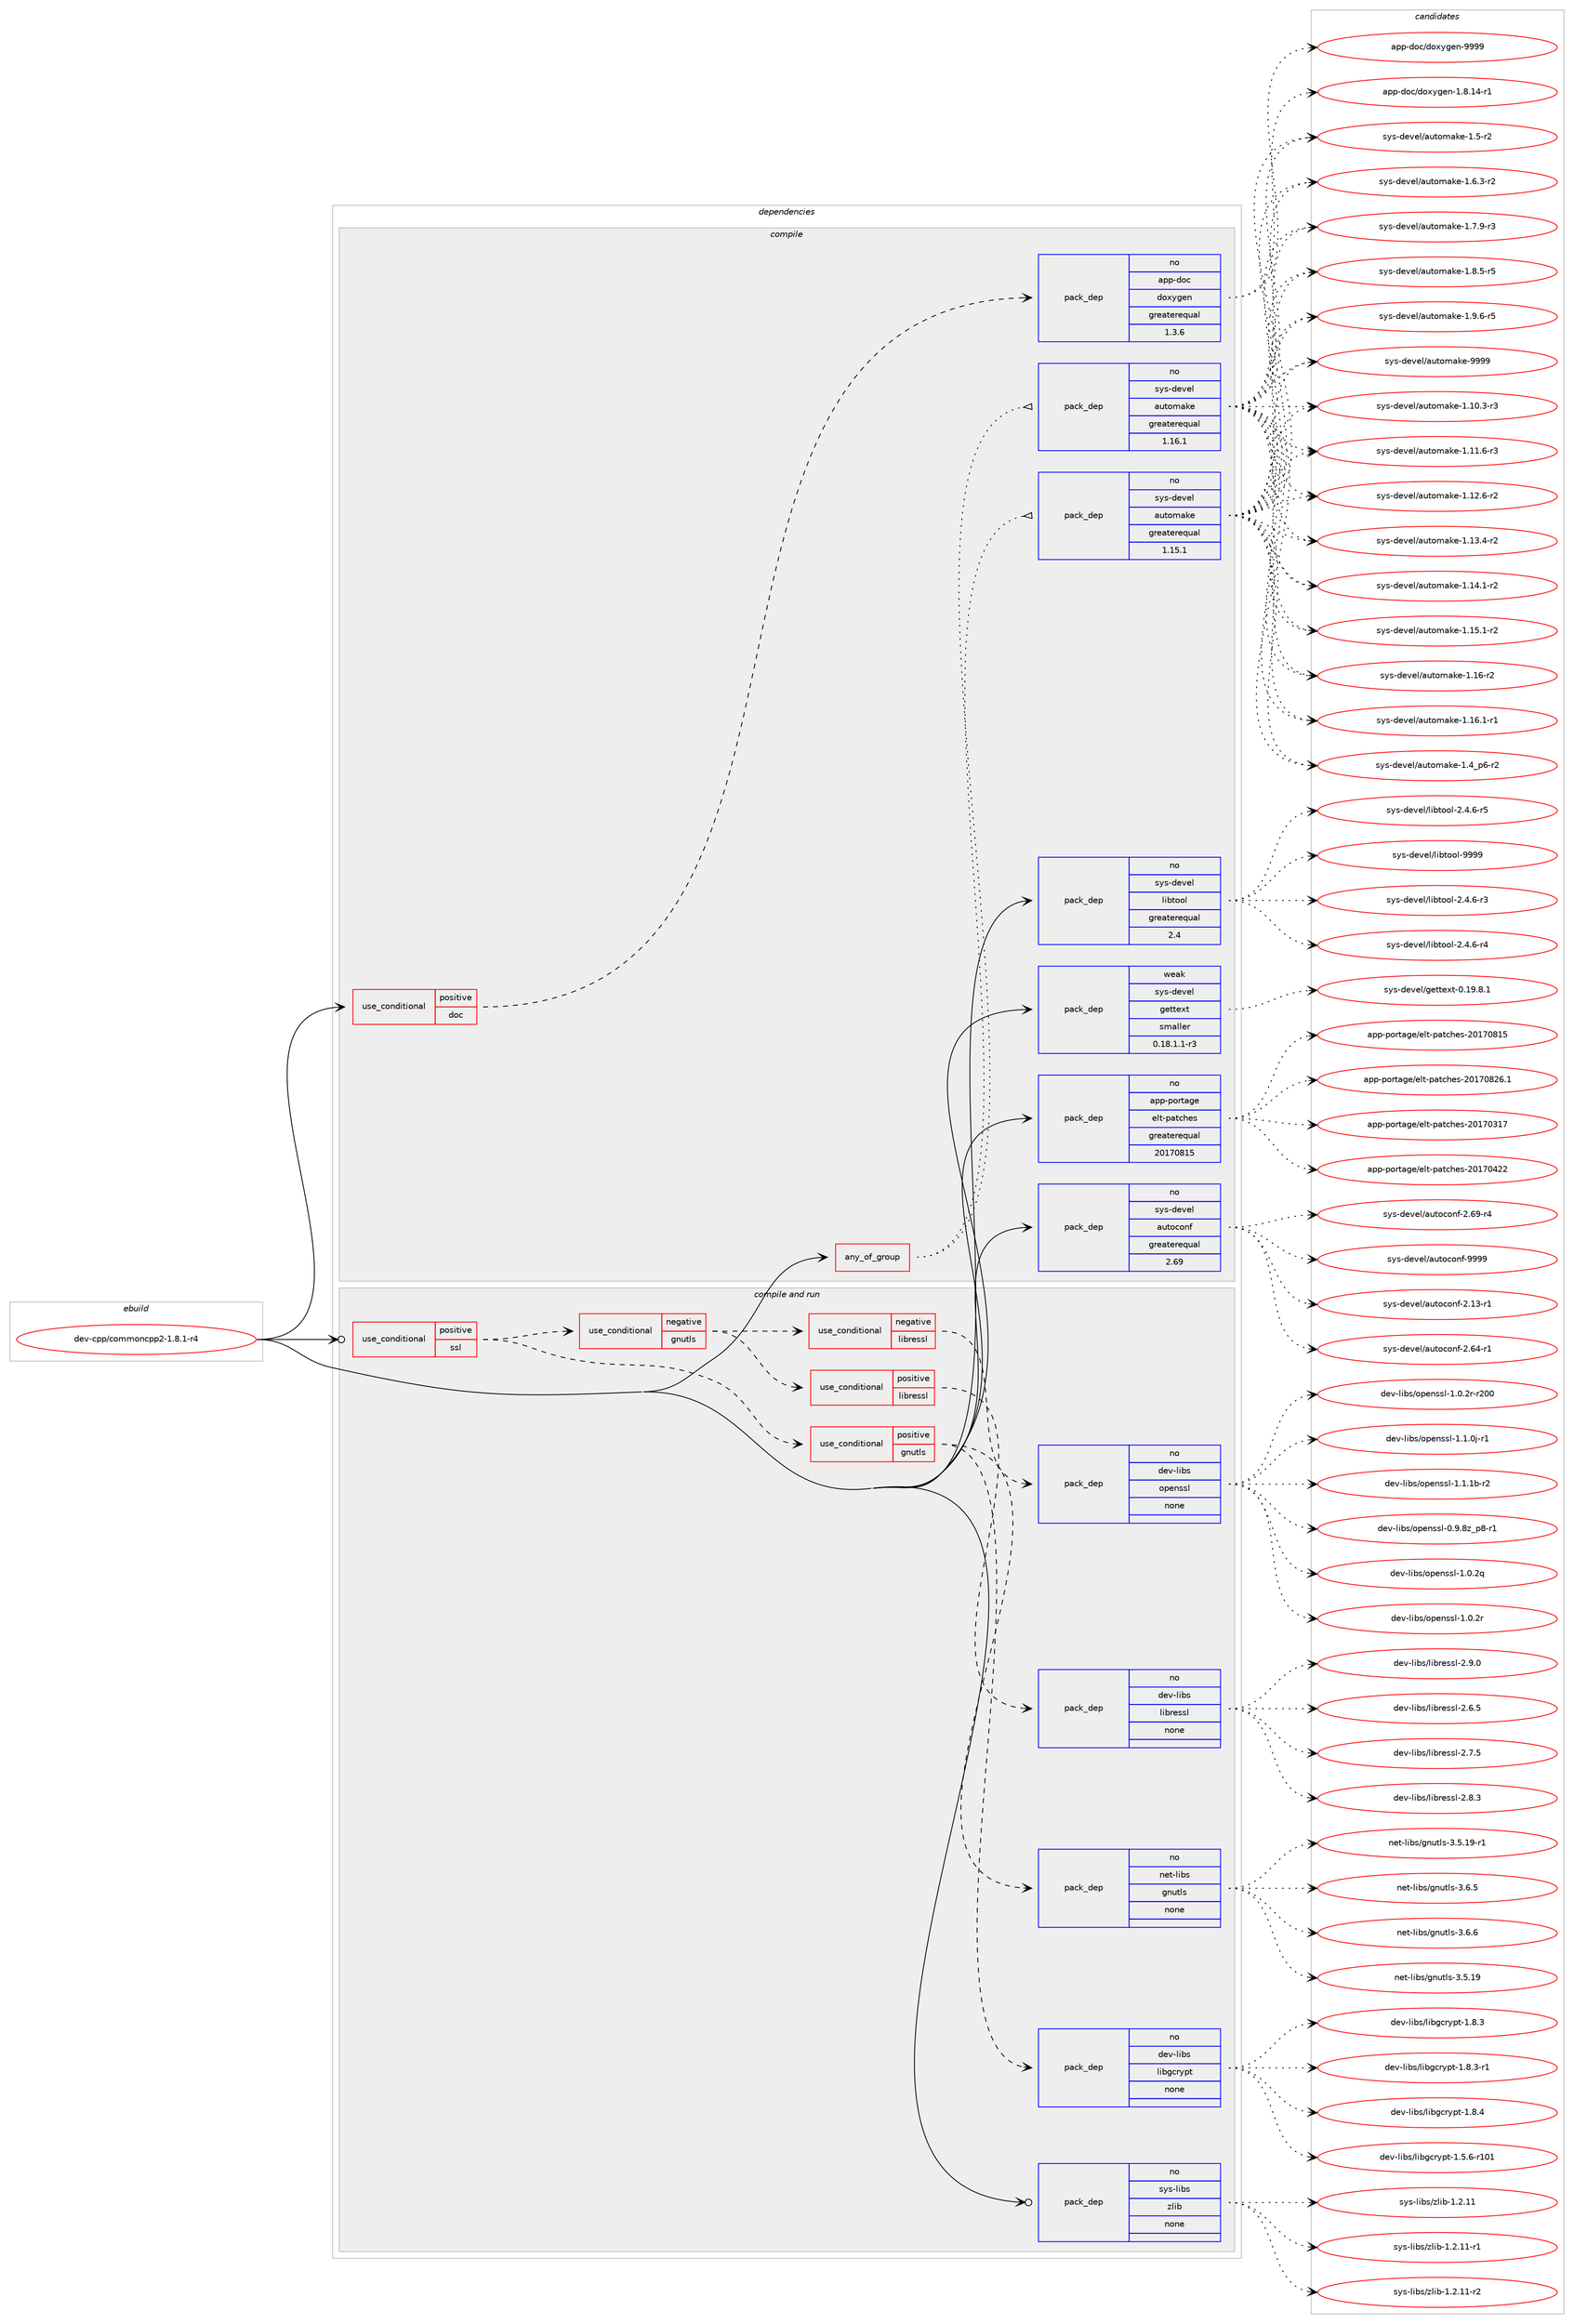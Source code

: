 digraph prolog {

# *************
# Graph options
# *************

newrank=true;
concentrate=true;
compound=true;
graph [rankdir=LR,fontname=Helvetica,fontsize=10,ranksep=1.5];#, ranksep=2.5, nodesep=0.2];
edge  [arrowhead=vee];
node  [fontname=Helvetica,fontsize=10];

# **********
# The ebuild
# **********

subgraph cluster_leftcol {
color=gray;
rank=same;
label=<<i>ebuild</i>>;
id [label="dev-cpp/commoncpp2-1.8.1-r4", color=red, width=4, href="../dev-cpp/commoncpp2-1.8.1-r4.svg"];
}

# ****************
# The dependencies
# ****************

subgraph cluster_midcol {
color=gray;
label=<<i>dependencies</i>>;
subgraph cluster_compile {
fillcolor="#eeeeee";
style=filled;
label=<<i>compile</i>>;
subgraph any20319 {
dependency1317009 [label=<<TABLE BORDER="0" CELLBORDER="1" CELLSPACING="0" CELLPADDING="4"><TR><TD CELLPADDING="10">any_of_group</TD></TR></TABLE>>, shape=none, color=red];subgraph pack939651 {
dependency1317010 [label=<<TABLE BORDER="0" CELLBORDER="1" CELLSPACING="0" CELLPADDING="4" WIDTH="220"><TR><TD ROWSPAN="6" CELLPADDING="30">pack_dep</TD></TR><TR><TD WIDTH="110">no</TD></TR><TR><TD>sys-devel</TD></TR><TR><TD>automake</TD></TR><TR><TD>greaterequal</TD></TR><TR><TD>1.16.1</TD></TR></TABLE>>, shape=none, color=blue];
}
dependency1317009:e -> dependency1317010:w [weight=20,style="dotted",arrowhead="oinv"];
subgraph pack939652 {
dependency1317011 [label=<<TABLE BORDER="0" CELLBORDER="1" CELLSPACING="0" CELLPADDING="4" WIDTH="220"><TR><TD ROWSPAN="6" CELLPADDING="30">pack_dep</TD></TR><TR><TD WIDTH="110">no</TD></TR><TR><TD>sys-devel</TD></TR><TR><TD>automake</TD></TR><TR><TD>greaterequal</TD></TR><TR><TD>1.15.1</TD></TR></TABLE>>, shape=none, color=blue];
}
dependency1317009:e -> dependency1317011:w [weight=20,style="dotted",arrowhead="oinv"];
}
id:e -> dependency1317009:w [weight=20,style="solid",arrowhead="vee"];
subgraph cond356489 {
dependency1317012 [label=<<TABLE BORDER="0" CELLBORDER="1" CELLSPACING="0" CELLPADDING="4"><TR><TD ROWSPAN="3" CELLPADDING="10">use_conditional</TD></TR><TR><TD>positive</TD></TR><TR><TD>doc</TD></TR></TABLE>>, shape=none, color=red];
subgraph pack939653 {
dependency1317013 [label=<<TABLE BORDER="0" CELLBORDER="1" CELLSPACING="0" CELLPADDING="4" WIDTH="220"><TR><TD ROWSPAN="6" CELLPADDING="30">pack_dep</TD></TR><TR><TD WIDTH="110">no</TD></TR><TR><TD>app-doc</TD></TR><TR><TD>doxygen</TD></TR><TR><TD>greaterequal</TD></TR><TR><TD>1.3.6</TD></TR></TABLE>>, shape=none, color=blue];
}
dependency1317012:e -> dependency1317013:w [weight=20,style="dashed",arrowhead="vee"];
}
id:e -> dependency1317012:w [weight=20,style="solid",arrowhead="vee"];
subgraph pack939654 {
dependency1317014 [label=<<TABLE BORDER="0" CELLBORDER="1" CELLSPACING="0" CELLPADDING="4" WIDTH="220"><TR><TD ROWSPAN="6" CELLPADDING="30">pack_dep</TD></TR><TR><TD WIDTH="110">no</TD></TR><TR><TD>app-portage</TD></TR><TR><TD>elt-patches</TD></TR><TR><TD>greaterequal</TD></TR><TR><TD>20170815</TD></TR></TABLE>>, shape=none, color=blue];
}
id:e -> dependency1317014:w [weight=20,style="solid",arrowhead="vee"];
subgraph pack939655 {
dependency1317015 [label=<<TABLE BORDER="0" CELLBORDER="1" CELLSPACING="0" CELLPADDING="4" WIDTH="220"><TR><TD ROWSPAN="6" CELLPADDING="30">pack_dep</TD></TR><TR><TD WIDTH="110">no</TD></TR><TR><TD>sys-devel</TD></TR><TR><TD>autoconf</TD></TR><TR><TD>greaterequal</TD></TR><TR><TD>2.69</TD></TR></TABLE>>, shape=none, color=blue];
}
id:e -> dependency1317015:w [weight=20,style="solid",arrowhead="vee"];
subgraph pack939656 {
dependency1317016 [label=<<TABLE BORDER="0" CELLBORDER="1" CELLSPACING="0" CELLPADDING="4" WIDTH="220"><TR><TD ROWSPAN="6" CELLPADDING="30">pack_dep</TD></TR><TR><TD WIDTH="110">no</TD></TR><TR><TD>sys-devel</TD></TR><TR><TD>libtool</TD></TR><TR><TD>greaterequal</TD></TR><TR><TD>2.4</TD></TR></TABLE>>, shape=none, color=blue];
}
id:e -> dependency1317016:w [weight=20,style="solid",arrowhead="vee"];
subgraph pack939657 {
dependency1317017 [label=<<TABLE BORDER="0" CELLBORDER="1" CELLSPACING="0" CELLPADDING="4" WIDTH="220"><TR><TD ROWSPAN="6" CELLPADDING="30">pack_dep</TD></TR><TR><TD WIDTH="110">weak</TD></TR><TR><TD>sys-devel</TD></TR><TR><TD>gettext</TD></TR><TR><TD>smaller</TD></TR><TR><TD>0.18.1.1-r3</TD></TR></TABLE>>, shape=none, color=blue];
}
id:e -> dependency1317017:w [weight=20,style="solid",arrowhead="vee"];
}
subgraph cluster_compileandrun {
fillcolor="#eeeeee";
style=filled;
label=<<i>compile and run</i>>;
subgraph cond356490 {
dependency1317018 [label=<<TABLE BORDER="0" CELLBORDER="1" CELLSPACING="0" CELLPADDING="4"><TR><TD ROWSPAN="3" CELLPADDING="10">use_conditional</TD></TR><TR><TD>positive</TD></TR><TR><TD>ssl</TD></TR></TABLE>>, shape=none, color=red];
subgraph cond356491 {
dependency1317019 [label=<<TABLE BORDER="0" CELLBORDER="1" CELLSPACING="0" CELLPADDING="4"><TR><TD ROWSPAN="3" CELLPADDING="10">use_conditional</TD></TR><TR><TD>positive</TD></TR><TR><TD>gnutls</TD></TR></TABLE>>, shape=none, color=red];
subgraph pack939658 {
dependency1317020 [label=<<TABLE BORDER="0" CELLBORDER="1" CELLSPACING="0" CELLPADDING="4" WIDTH="220"><TR><TD ROWSPAN="6" CELLPADDING="30">pack_dep</TD></TR><TR><TD WIDTH="110">no</TD></TR><TR><TD>dev-libs</TD></TR><TR><TD>libgcrypt</TD></TR><TR><TD>none</TD></TR><TR><TD></TD></TR></TABLE>>, shape=none, color=blue];
}
dependency1317019:e -> dependency1317020:w [weight=20,style="dashed",arrowhead="vee"];
subgraph pack939659 {
dependency1317021 [label=<<TABLE BORDER="0" CELLBORDER="1" CELLSPACING="0" CELLPADDING="4" WIDTH="220"><TR><TD ROWSPAN="6" CELLPADDING="30">pack_dep</TD></TR><TR><TD WIDTH="110">no</TD></TR><TR><TD>net-libs</TD></TR><TR><TD>gnutls</TD></TR><TR><TD>none</TD></TR><TR><TD></TD></TR></TABLE>>, shape=none, color=blue];
}
dependency1317019:e -> dependency1317021:w [weight=20,style="dashed",arrowhead="vee"];
}
dependency1317018:e -> dependency1317019:w [weight=20,style="dashed",arrowhead="vee"];
subgraph cond356492 {
dependency1317022 [label=<<TABLE BORDER="0" CELLBORDER="1" CELLSPACING="0" CELLPADDING="4"><TR><TD ROWSPAN="3" CELLPADDING="10">use_conditional</TD></TR><TR><TD>negative</TD></TR><TR><TD>gnutls</TD></TR></TABLE>>, shape=none, color=red];
subgraph cond356493 {
dependency1317023 [label=<<TABLE BORDER="0" CELLBORDER="1" CELLSPACING="0" CELLPADDING="4"><TR><TD ROWSPAN="3" CELLPADDING="10">use_conditional</TD></TR><TR><TD>negative</TD></TR><TR><TD>libressl</TD></TR></TABLE>>, shape=none, color=red];
subgraph pack939660 {
dependency1317024 [label=<<TABLE BORDER="0" CELLBORDER="1" CELLSPACING="0" CELLPADDING="4" WIDTH="220"><TR><TD ROWSPAN="6" CELLPADDING="30">pack_dep</TD></TR><TR><TD WIDTH="110">no</TD></TR><TR><TD>dev-libs</TD></TR><TR><TD>openssl</TD></TR><TR><TD>none</TD></TR><TR><TD></TD></TR></TABLE>>, shape=none, color=blue];
}
dependency1317023:e -> dependency1317024:w [weight=20,style="dashed",arrowhead="vee"];
}
dependency1317022:e -> dependency1317023:w [weight=20,style="dashed",arrowhead="vee"];
subgraph cond356494 {
dependency1317025 [label=<<TABLE BORDER="0" CELLBORDER="1" CELLSPACING="0" CELLPADDING="4"><TR><TD ROWSPAN="3" CELLPADDING="10">use_conditional</TD></TR><TR><TD>positive</TD></TR><TR><TD>libressl</TD></TR></TABLE>>, shape=none, color=red];
subgraph pack939661 {
dependency1317026 [label=<<TABLE BORDER="0" CELLBORDER="1" CELLSPACING="0" CELLPADDING="4" WIDTH="220"><TR><TD ROWSPAN="6" CELLPADDING="30">pack_dep</TD></TR><TR><TD WIDTH="110">no</TD></TR><TR><TD>dev-libs</TD></TR><TR><TD>libressl</TD></TR><TR><TD>none</TD></TR><TR><TD></TD></TR></TABLE>>, shape=none, color=blue];
}
dependency1317025:e -> dependency1317026:w [weight=20,style="dashed",arrowhead="vee"];
}
dependency1317022:e -> dependency1317025:w [weight=20,style="dashed",arrowhead="vee"];
}
dependency1317018:e -> dependency1317022:w [weight=20,style="dashed",arrowhead="vee"];
}
id:e -> dependency1317018:w [weight=20,style="solid",arrowhead="odotvee"];
subgraph pack939662 {
dependency1317027 [label=<<TABLE BORDER="0" CELLBORDER="1" CELLSPACING="0" CELLPADDING="4" WIDTH="220"><TR><TD ROWSPAN="6" CELLPADDING="30">pack_dep</TD></TR><TR><TD WIDTH="110">no</TD></TR><TR><TD>sys-libs</TD></TR><TR><TD>zlib</TD></TR><TR><TD>none</TD></TR><TR><TD></TD></TR></TABLE>>, shape=none, color=blue];
}
id:e -> dependency1317027:w [weight=20,style="solid",arrowhead="odotvee"];
}
subgraph cluster_run {
fillcolor="#eeeeee";
style=filled;
label=<<i>run</i>>;
}
}

# **************
# The candidates
# **************

subgraph cluster_choices {
rank=same;
color=gray;
label=<<i>candidates</i>>;

subgraph choice939651 {
color=black;
nodesep=1;
choice11512111545100101118101108479711711611110997107101454946494846514511451 [label="sys-devel/automake-1.10.3-r3", color=red, width=4,href="../sys-devel/automake-1.10.3-r3.svg"];
choice11512111545100101118101108479711711611110997107101454946494946544511451 [label="sys-devel/automake-1.11.6-r3", color=red, width=4,href="../sys-devel/automake-1.11.6-r3.svg"];
choice11512111545100101118101108479711711611110997107101454946495046544511450 [label="sys-devel/automake-1.12.6-r2", color=red, width=4,href="../sys-devel/automake-1.12.6-r2.svg"];
choice11512111545100101118101108479711711611110997107101454946495146524511450 [label="sys-devel/automake-1.13.4-r2", color=red, width=4,href="../sys-devel/automake-1.13.4-r2.svg"];
choice11512111545100101118101108479711711611110997107101454946495246494511450 [label="sys-devel/automake-1.14.1-r2", color=red, width=4,href="../sys-devel/automake-1.14.1-r2.svg"];
choice11512111545100101118101108479711711611110997107101454946495346494511450 [label="sys-devel/automake-1.15.1-r2", color=red, width=4,href="../sys-devel/automake-1.15.1-r2.svg"];
choice1151211154510010111810110847971171161111099710710145494649544511450 [label="sys-devel/automake-1.16-r2", color=red, width=4,href="../sys-devel/automake-1.16-r2.svg"];
choice11512111545100101118101108479711711611110997107101454946495446494511449 [label="sys-devel/automake-1.16.1-r1", color=red, width=4,href="../sys-devel/automake-1.16.1-r1.svg"];
choice115121115451001011181011084797117116111109971071014549465295112544511450 [label="sys-devel/automake-1.4_p6-r2", color=red, width=4,href="../sys-devel/automake-1.4_p6-r2.svg"];
choice11512111545100101118101108479711711611110997107101454946534511450 [label="sys-devel/automake-1.5-r2", color=red, width=4,href="../sys-devel/automake-1.5-r2.svg"];
choice115121115451001011181011084797117116111109971071014549465446514511450 [label="sys-devel/automake-1.6.3-r2", color=red, width=4,href="../sys-devel/automake-1.6.3-r2.svg"];
choice115121115451001011181011084797117116111109971071014549465546574511451 [label="sys-devel/automake-1.7.9-r3", color=red, width=4,href="../sys-devel/automake-1.7.9-r3.svg"];
choice115121115451001011181011084797117116111109971071014549465646534511453 [label="sys-devel/automake-1.8.5-r5", color=red, width=4,href="../sys-devel/automake-1.8.5-r5.svg"];
choice115121115451001011181011084797117116111109971071014549465746544511453 [label="sys-devel/automake-1.9.6-r5", color=red, width=4,href="../sys-devel/automake-1.9.6-r5.svg"];
choice115121115451001011181011084797117116111109971071014557575757 [label="sys-devel/automake-9999", color=red, width=4,href="../sys-devel/automake-9999.svg"];
dependency1317010:e -> choice11512111545100101118101108479711711611110997107101454946494846514511451:w [style=dotted,weight="100"];
dependency1317010:e -> choice11512111545100101118101108479711711611110997107101454946494946544511451:w [style=dotted,weight="100"];
dependency1317010:e -> choice11512111545100101118101108479711711611110997107101454946495046544511450:w [style=dotted,weight="100"];
dependency1317010:e -> choice11512111545100101118101108479711711611110997107101454946495146524511450:w [style=dotted,weight="100"];
dependency1317010:e -> choice11512111545100101118101108479711711611110997107101454946495246494511450:w [style=dotted,weight="100"];
dependency1317010:e -> choice11512111545100101118101108479711711611110997107101454946495346494511450:w [style=dotted,weight="100"];
dependency1317010:e -> choice1151211154510010111810110847971171161111099710710145494649544511450:w [style=dotted,weight="100"];
dependency1317010:e -> choice11512111545100101118101108479711711611110997107101454946495446494511449:w [style=dotted,weight="100"];
dependency1317010:e -> choice115121115451001011181011084797117116111109971071014549465295112544511450:w [style=dotted,weight="100"];
dependency1317010:e -> choice11512111545100101118101108479711711611110997107101454946534511450:w [style=dotted,weight="100"];
dependency1317010:e -> choice115121115451001011181011084797117116111109971071014549465446514511450:w [style=dotted,weight="100"];
dependency1317010:e -> choice115121115451001011181011084797117116111109971071014549465546574511451:w [style=dotted,weight="100"];
dependency1317010:e -> choice115121115451001011181011084797117116111109971071014549465646534511453:w [style=dotted,weight="100"];
dependency1317010:e -> choice115121115451001011181011084797117116111109971071014549465746544511453:w [style=dotted,weight="100"];
dependency1317010:e -> choice115121115451001011181011084797117116111109971071014557575757:w [style=dotted,weight="100"];
}
subgraph choice939652 {
color=black;
nodesep=1;
choice11512111545100101118101108479711711611110997107101454946494846514511451 [label="sys-devel/automake-1.10.3-r3", color=red, width=4,href="../sys-devel/automake-1.10.3-r3.svg"];
choice11512111545100101118101108479711711611110997107101454946494946544511451 [label="sys-devel/automake-1.11.6-r3", color=red, width=4,href="../sys-devel/automake-1.11.6-r3.svg"];
choice11512111545100101118101108479711711611110997107101454946495046544511450 [label="sys-devel/automake-1.12.6-r2", color=red, width=4,href="../sys-devel/automake-1.12.6-r2.svg"];
choice11512111545100101118101108479711711611110997107101454946495146524511450 [label="sys-devel/automake-1.13.4-r2", color=red, width=4,href="../sys-devel/automake-1.13.4-r2.svg"];
choice11512111545100101118101108479711711611110997107101454946495246494511450 [label="sys-devel/automake-1.14.1-r2", color=red, width=4,href="../sys-devel/automake-1.14.1-r2.svg"];
choice11512111545100101118101108479711711611110997107101454946495346494511450 [label="sys-devel/automake-1.15.1-r2", color=red, width=4,href="../sys-devel/automake-1.15.1-r2.svg"];
choice1151211154510010111810110847971171161111099710710145494649544511450 [label="sys-devel/automake-1.16-r2", color=red, width=4,href="../sys-devel/automake-1.16-r2.svg"];
choice11512111545100101118101108479711711611110997107101454946495446494511449 [label="sys-devel/automake-1.16.1-r1", color=red, width=4,href="../sys-devel/automake-1.16.1-r1.svg"];
choice115121115451001011181011084797117116111109971071014549465295112544511450 [label="sys-devel/automake-1.4_p6-r2", color=red, width=4,href="../sys-devel/automake-1.4_p6-r2.svg"];
choice11512111545100101118101108479711711611110997107101454946534511450 [label="sys-devel/automake-1.5-r2", color=red, width=4,href="../sys-devel/automake-1.5-r2.svg"];
choice115121115451001011181011084797117116111109971071014549465446514511450 [label="sys-devel/automake-1.6.3-r2", color=red, width=4,href="../sys-devel/automake-1.6.3-r2.svg"];
choice115121115451001011181011084797117116111109971071014549465546574511451 [label="sys-devel/automake-1.7.9-r3", color=red, width=4,href="../sys-devel/automake-1.7.9-r3.svg"];
choice115121115451001011181011084797117116111109971071014549465646534511453 [label="sys-devel/automake-1.8.5-r5", color=red, width=4,href="../sys-devel/automake-1.8.5-r5.svg"];
choice115121115451001011181011084797117116111109971071014549465746544511453 [label="sys-devel/automake-1.9.6-r5", color=red, width=4,href="../sys-devel/automake-1.9.6-r5.svg"];
choice115121115451001011181011084797117116111109971071014557575757 [label="sys-devel/automake-9999", color=red, width=4,href="../sys-devel/automake-9999.svg"];
dependency1317011:e -> choice11512111545100101118101108479711711611110997107101454946494846514511451:w [style=dotted,weight="100"];
dependency1317011:e -> choice11512111545100101118101108479711711611110997107101454946494946544511451:w [style=dotted,weight="100"];
dependency1317011:e -> choice11512111545100101118101108479711711611110997107101454946495046544511450:w [style=dotted,weight="100"];
dependency1317011:e -> choice11512111545100101118101108479711711611110997107101454946495146524511450:w [style=dotted,weight="100"];
dependency1317011:e -> choice11512111545100101118101108479711711611110997107101454946495246494511450:w [style=dotted,weight="100"];
dependency1317011:e -> choice11512111545100101118101108479711711611110997107101454946495346494511450:w [style=dotted,weight="100"];
dependency1317011:e -> choice1151211154510010111810110847971171161111099710710145494649544511450:w [style=dotted,weight="100"];
dependency1317011:e -> choice11512111545100101118101108479711711611110997107101454946495446494511449:w [style=dotted,weight="100"];
dependency1317011:e -> choice115121115451001011181011084797117116111109971071014549465295112544511450:w [style=dotted,weight="100"];
dependency1317011:e -> choice11512111545100101118101108479711711611110997107101454946534511450:w [style=dotted,weight="100"];
dependency1317011:e -> choice115121115451001011181011084797117116111109971071014549465446514511450:w [style=dotted,weight="100"];
dependency1317011:e -> choice115121115451001011181011084797117116111109971071014549465546574511451:w [style=dotted,weight="100"];
dependency1317011:e -> choice115121115451001011181011084797117116111109971071014549465646534511453:w [style=dotted,weight="100"];
dependency1317011:e -> choice115121115451001011181011084797117116111109971071014549465746544511453:w [style=dotted,weight="100"];
dependency1317011:e -> choice115121115451001011181011084797117116111109971071014557575757:w [style=dotted,weight="100"];
}
subgraph choice939653 {
color=black;
nodesep=1;
choice97112112451001119947100111120121103101110454946564649524511449 [label="app-doc/doxygen-1.8.14-r1", color=red, width=4,href="../app-doc/doxygen-1.8.14-r1.svg"];
choice971121124510011199471001111201211031011104557575757 [label="app-doc/doxygen-9999", color=red, width=4,href="../app-doc/doxygen-9999.svg"];
dependency1317013:e -> choice97112112451001119947100111120121103101110454946564649524511449:w [style=dotted,weight="100"];
dependency1317013:e -> choice971121124510011199471001111201211031011104557575757:w [style=dotted,weight="100"];
}
subgraph choice939654 {
color=black;
nodesep=1;
choice97112112451121111141169710310147101108116451129711699104101115455048495548514955 [label="app-portage/elt-patches-20170317", color=red, width=4,href="../app-portage/elt-patches-20170317.svg"];
choice97112112451121111141169710310147101108116451129711699104101115455048495548525050 [label="app-portage/elt-patches-20170422", color=red, width=4,href="../app-portage/elt-patches-20170422.svg"];
choice97112112451121111141169710310147101108116451129711699104101115455048495548564953 [label="app-portage/elt-patches-20170815", color=red, width=4,href="../app-portage/elt-patches-20170815.svg"];
choice971121124511211111411697103101471011081164511297116991041011154550484955485650544649 [label="app-portage/elt-patches-20170826.1", color=red, width=4,href="../app-portage/elt-patches-20170826.1.svg"];
dependency1317014:e -> choice97112112451121111141169710310147101108116451129711699104101115455048495548514955:w [style=dotted,weight="100"];
dependency1317014:e -> choice97112112451121111141169710310147101108116451129711699104101115455048495548525050:w [style=dotted,weight="100"];
dependency1317014:e -> choice97112112451121111141169710310147101108116451129711699104101115455048495548564953:w [style=dotted,weight="100"];
dependency1317014:e -> choice971121124511211111411697103101471011081164511297116991041011154550484955485650544649:w [style=dotted,weight="100"];
}
subgraph choice939655 {
color=black;
nodesep=1;
choice1151211154510010111810110847971171161119911111010245504649514511449 [label="sys-devel/autoconf-2.13-r1", color=red, width=4,href="../sys-devel/autoconf-2.13-r1.svg"];
choice1151211154510010111810110847971171161119911111010245504654524511449 [label="sys-devel/autoconf-2.64-r1", color=red, width=4,href="../sys-devel/autoconf-2.64-r1.svg"];
choice1151211154510010111810110847971171161119911111010245504654574511452 [label="sys-devel/autoconf-2.69-r4", color=red, width=4,href="../sys-devel/autoconf-2.69-r4.svg"];
choice115121115451001011181011084797117116111991111101024557575757 [label="sys-devel/autoconf-9999", color=red, width=4,href="../sys-devel/autoconf-9999.svg"];
dependency1317015:e -> choice1151211154510010111810110847971171161119911111010245504649514511449:w [style=dotted,weight="100"];
dependency1317015:e -> choice1151211154510010111810110847971171161119911111010245504654524511449:w [style=dotted,weight="100"];
dependency1317015:e -> choice1151211154510010111810110847971171161119911111010245504654574511452:w [style=dotted,weight="100"];
dependency1317015:e -> choice115121115451001011181011084797117116111991111101024557575757:w [style=dotted,weight="100"];
}
subgraph choice939656 {
color=black;
nodesep=1;
choice1151211154510010111810110847108105981161111111084550465246544511451 [label="sys-devel/libtool-2.4.6-r3", color=red, width=4,href="../sys-devel/libtool-2.4.6-r3.svg"];
choice1151211154510010111810110847108105981161111111084550465246544511452 [label="sys-devel/libtool-2.4.6-r4", color=red, width=4,href="../sys-devel/libtool-2.4.6-r4.svg"];
choice1151211154510010111810110847108105981161111111084550465246544511453 [label="sys-devel/libtool-2.4.6-r5", color=red, width=4,href="../sys-devel/libtool-2.4.6-r5.svg"];
choice1151211154510010111810110847108105981161111111084557575757 [label="sys-devel/libtool-9999", color=red, width=4,href="../sys-devel/libtool-9999.svg"];
dependency1317016:e -> choice1151211154510010111810110847108105981161111111084550465246544511451:w [style=dotted,weight="100"];
dependency1317016:e -> choice1151211154510010111810110847108105981161111111084550465246544511452:w [style=dotted,weight="100"];
dependency1317016:e -> choice1151211154510010111810110847108105981161111111084550465246544511453:w [style=dotted,weight="100"];
dependency1317016:e -> choice1151211154510010111810110847108105981161111111084557575757:w [style=dotted,weight="100"];
}
subgraph choice939657 {
color=black;
nodesep=1;
choice1151211154510010111810110847103101116116101120116454846495746564649 [label="sys-devel/gettext-0.19.8.1", color=red, width=4,href="../sys-devel/gettext-0.19.8.1.svg"];
dependency1317017:e -> choice1151211154510010111810110847103101116116101120116454846495746564649:w [style=dotted,weight="100"];
}
subgraph choice939658 {
color=black;
nodesep=1;
choice100101118451081059811547108105981039911412111211645494653465445114494849 [label="dev-libs/libgcrypt-1.5.6-r101", color=red, width=4,href="../dev-libs/libgcrypt-1.5.6-r101.svg"];
choice1001011184510810598115471081059810399114121112116454946564651 [label="dev-libs/libgcrypt-1.8.3", color=red, width=4,href="../dev-libs/libgcrypt-1.8.3.svg"];
choice10010111845108105981154710810598103991141211121164549465646514511449 [label="dev-libs/libgcrypt-1.8.3-r1", color=red, width=4,href="../dev-libs/libgcrypt-1.8.3-r1.svg"];
choice1001011184510810598115471081059810399114121112116454946564652 [label="dev-libs/libgcrypt-1.8.4", color=red, width=4,href="../dev-libs/libgcrypt-1.8.4.svg"];
dependency1317020:e -> choice100101118451081059811547108105981039911412111211645494653465445114494849:w [style=dotted,weight="100"];
dependency1317020:e -> choice1001011184510810598115471081059810399114121112116454946564651:w [style=dotted,weight="100"];
dependency1317020:e -> choice10010111845108105981154710810598103991141211121164549465646514511449:w [style=dotted,weight="100"];
dependency1317020:e -> choice1001011184510810598115471081059810399114121112116454946564652:w [style=dotted,weight="100"];
}
subgraph choice939659 {
color=black;
nodesep=1;
choice11010111645108105981154710311011711610811545514653464957 [label="net-libs/gnutls-3.5.19", color=red, width=4,href="../net-libs/gnutls-3.5.19.svg"];
choice110101116451081059811547103110117116108115455146534649574511449 [label="net-libs/gnutls-3.5.19-r1", color=red, width=4,href="../net-libs/gnutls-3.5.19-r1.svg"];
choice110101116451081059811547103110117116108115455146544653 [label="net-libs/gnutls-3.6.5", color=red, width=4,href="../net-libs/gnutls-3.6.5.svg"];
choice110101116451081059811547103110117116108115455146544654 [label="net-libs/gnutls-3.6.6", color=red, width=4,href="../net-libs/gnutls-3.6.6.svg"];
dependency1317021:e -> choice11010111645108105981154710311011711610811545514653464957:w [style=dotted,weight="100"];
dependency1317021:e -> choice110101116451081059811547103110117116108115455146534649574511449:w [style=dotted,weight="100"];
dependency1317021:e -> choice110101116451081059811547103110117116108115455146544653:w [style=dotted,weight="100"];
dependency1317021:e -> choice110101116451081059811547103110117116108115455146544654:w [style=dotted,weight="100"];
}
subgraph choice939660 {
color=black;
nodesep=1;
choice10010111845108105981154711111210111011511510845484657465612295112564511449 [label="dev-libs/openssl-0.9.8z_p8-r1", color=red, width=4,href="../dev-libs/openssl-0.9.8z_p8-r1.svg"];
choice100101118451081059811547111112101110115115108454946484650113 [label="dev-libs/openssl-1.0.2q", color=red, width=4,href="../dev-libs/openssl-1.0.2q.svg"];
choice100101118451081059811547111112101110115115108454946484650114 [label="dev-libs/openssl-1.0.2r", color=red, width=4,href="../dev-libs/openssl-1.0.2r.svg"];
choice10010111845108105981154711111210111011511510845494648465011445114504848 [label="dev-libs/openssl-1.0.2r-r200", color=red, width=4,href="../dev-libs/openssl-1.0.2r-r200.svg"];
choice1001011184510810598115471111121011101151151084549464946481064511449 [label="dev-libs/openssl-1.1.0j-r1", color=red, width=4,href="../dev-libs/openssl-1.1.0j-r1.svg"];
choice100101118451081059811547111112101110115115108454946494649984511450 [label="dev-libs/openssl-1.1.1b-r2", color=red, width=4,href="../dev-libs/openssl-1.1.1b-r2.svg"];
dependency1317024:e -> choice10010111845108105981154711111210111011511510845484657465612295112564511449:w [style=dotted,weight="100"];
dependency1317024:e -> choice100101118451081059811547111112101110115115108454946484650113:w [style=dotted,weight="100"];
dependency1317024:e -> choice100101118451081059811547111112101110115115108454946484650114:w [style=dotted,weight="100"];
dependency1317024:e -> choice10010111845108105981154711111210111011511510845494648465011445114504848:w [style=dotted,weight="100"];
dependency1317024:e -> choice1001011184510810598115471111121011101151151084549464946481064511449:w [style=dotted,weight="100"];
dependency1317024:e -> choice100101118451081059811547111112101110115115108454946494649984511450:w [style=dotted,weight="100"];
}
subgraph choice939661 {
color=black;
nodesep=1;
choice10010111845108105981154710810598114101115115108455046544653 [label="dev-libs/libressl-2.6.5", color=red, width=4,href="../dev-libs/libressl-2.6.5.svg"];
choice10010111845108105981154710810598114101115115108455046554653 [label="dev-libs/libressl-2.7.5", color=red, width=4,href="../dev-libs/libressl-2.7.5.svg"];
choice10010111845108105981154710810598114101115115108455046564651 [label="dev-libs/libressl-2.8.3", color=red, width=4,href="../dev-libs/libressl-2.8.3.svg"];
choice10010111845108105981154710810598114101115115108455046574648 [label="dev-libs/libressl-2.9.0", color=red, width=4,href="../dev-libs/libressl-2.9.0.svg"];
dependency1317026:e -> choice10010111845108105981154710810598114101115115108455046544653:w [style=dotted,weight="100"];
dependency1317026:e -> choice10010111845108105981154710810598114101115115108455046554653:w [style=dotted,weight="100"];
dependency1317026:e -> choice10010111845108105981154710810598114101115115108455046564651:w [style=dotted,weight="100"];
dependency1317026:e -> choice10010111845108105981154710810598114101115115108455046574648:w [style=dotted,weight="100"];
}
subgraph choice939662 {
color=black;
nodesep=1;
choice1151211154510810598115471221081059845494650464949 [label="sys-libs/zlib-1.2.11", color=red, width=4,href="../sys-libs/zlib-1.2.11.svg"];
choice11512111545108105981154712210810598454946504649494511449 [label="sys-libs/zlib-1.2.11-r1", color=red, width=4,href="../sys-libs/zlib-1.2.11-r1.svg"];
choice11512111545108105981154712210810598454946504649494511450 [label="sys-libs/zlib-1.2.11-r2", color=red, width=4,href="../sys-libs/zlib-1.2.11-r2.svg"];
dependency1317027:e -> choice1151211154510810598115471221081059845494650464949:w [style=dotted,weight="100"];
dependency1317027:e -> choice11512111545108105981154712210810598454946504649494511449:w [style=dotted,weight="100"];
dependency1317027:e -> choice11512111545108105981154712210810598454946504649494511450:w [style=dotted,weight="100"];
}
}

}
